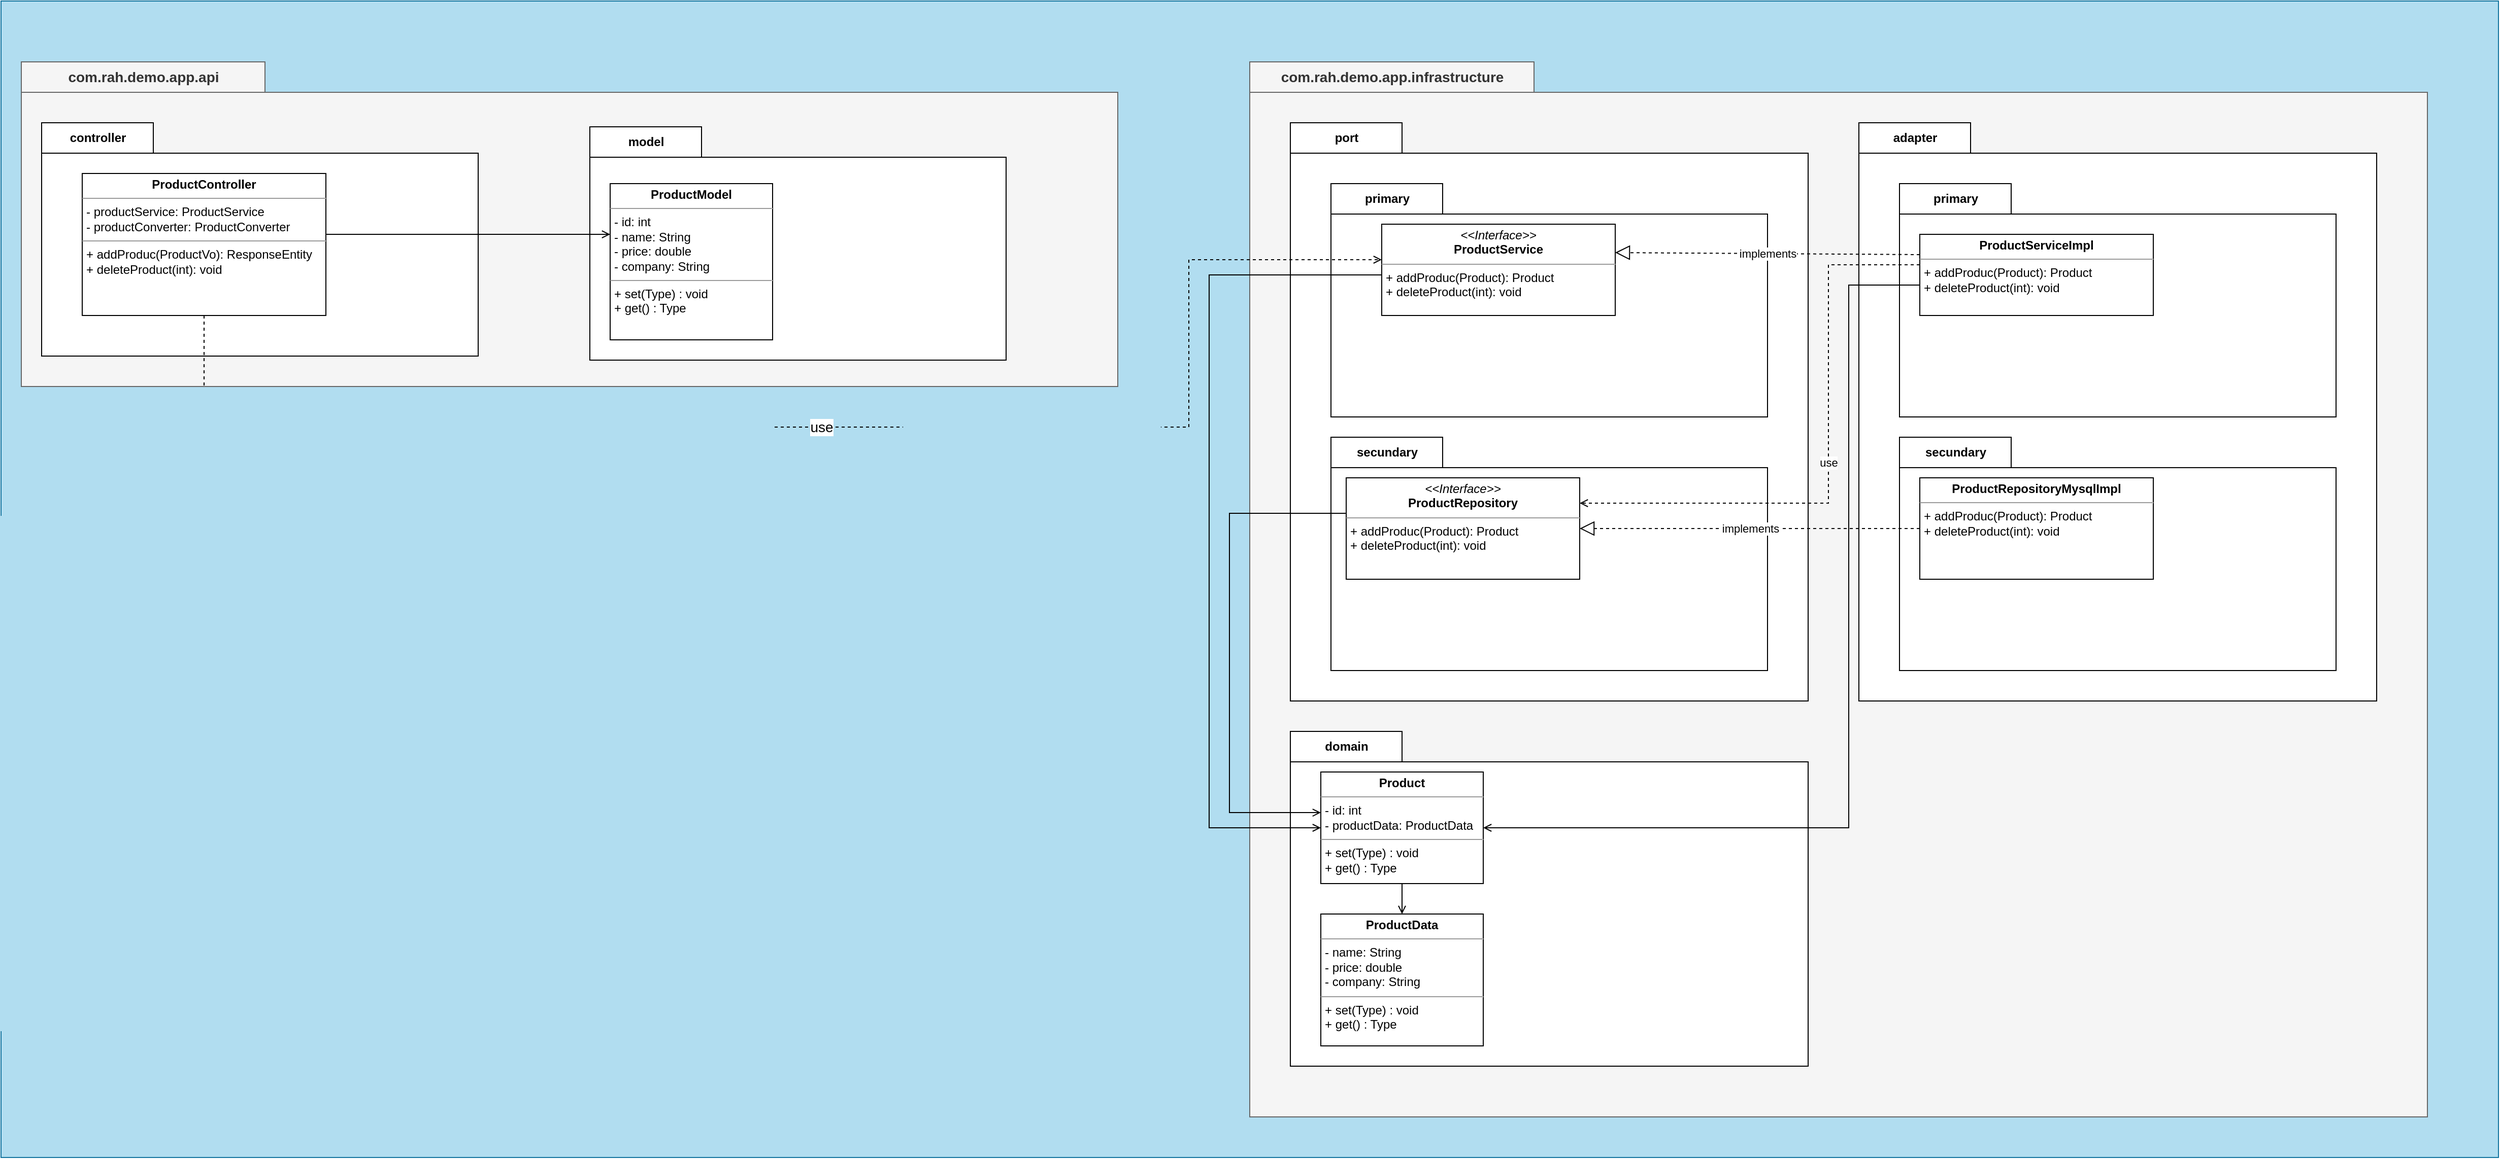 <mxfile version="20.2.6" type="device"><diagram id="azQMexIibcMyH5P7bwB_" name="Página-1"><mxGraphModel dx="5321" dy="2983" grid="1" gridSize="10" guides="1" tooltips="1" connect="1" arrows="1" fold="1" page="1" pageScale="1" pageWidth="1169" pageHeight="827" math="0" shadow="0"><root><mxCell id="0"/><mxCell id="1" parent="0"/><mxCell id="XWc6uxW6ztYkVmtLEoQy-67" value="" style="rounded=0;whiteSpace=wrap;html=1;fontSize=14;fillColor=#b1ddf0;strokeColor=#10739e;" parent="1" vertex="1"><mxGeometry x="-970" y="-680" width="2460" height="1140" as="geometry"/></mxCell><mxCell id="XWc6uxW6ztYkVmtLEoQy-29" value="com.rah.demo.app.infrastructure" style="shape=folder;fontStyle=1;tabWidth=280;tabHeight=30;tabPosition=left;html=1;boundedLbl=1;labelInHeader=1;container=1;collapsible=0;recursiveResize=0;fontSize=14;fillColor=#f5f5f5;fontColor=#333333;strokeColor=#666666;" parent="1" vertex="1"><mxGeometry x="260" y="-620" width="1160" height="1040" as="geometry"/></mxCell><mxCell id="XWc6uxW6ztYkVmtLEoQy-34" value="port" style="shape=folder;fontStyle=1;tabWidth=110;tabHeight=30;tabPosition=left;html=1;boundedLbl=1;labelInHeader=1;container=1;collapsible=0;recursiveResize=0;" parent="XWc6uxW6ztYkVmtLEoQy-29" vertex="1"><mxGeometry x="40" y="60" width="510" height="570" as="geometry"/></mxCell><mxCell id="XWc6uxW6ztYkVmtLEoQy-35" value="primary" style="shape=folder;fontStyle=1;tabWidth=110;tabHeight=30;tabPosition=left;html=1;boundedLbl=1;labelInHeader=1;container=1;collapsible=0;" parent="XWc6uxW6ztYkVmtLEoQy-34" vertex="1"><mxGeometry x="40" y="60" width="430" height="230" as="geometry"/></mxCell><mxCell id="XWc6uxW6ztYkVmtLEoQy-36" value="" style="html=1;strokeColor=none;resizeWidth=1;resizeHeight=1;fillColor=none;part=1;connectable=0;allowArrows=0;deletable=0;" parent="XWc6uxW6ztYkVmtLEoQy-35" vertex="1"><mxGeometry width="430.0" height="161" relative="1" as="geometry"><mxPoint y="30" as="offset"/></mxGeometry></mxCell><mxCell id="XWc6uxW6ztYkVmtLEoQy-44" value="&lt;p style=&quot;margin:0px;margin-top:4px;text-align:center;&quot;&gt;&lt;i&gt;&amp;lt;&amp;lt;Interface&amp;gt;&amp;gt;&lt;/i&gt;&lt;br&gt;&lt;b&gt;ProductService&lt;/b&gt;&lt;/p&gt;&lt;hr size=&quot;1&quot;&gt;&lt;p style=&quot;margin:0px;margin-left:4px;&quot;&gt;&lt;/p&gt;&lt;p style=&quot;margin:0px;margin-left:4px;&quot;&gt;+ addProduc(Product): Product&lt;/p&gt;&lt;p style=&quot;margin:0px;margin-left:4px;&quot;&gt;+ deleteProduct(int): void&lt;br&gt;&lt;/p&gt;" style="verticalAlign=top;align=left;overflow=fill;fontSize=12;fontFamily=Helvetica;html=1;" parent="XWc6uxW6ztYkVmtLEoQy-35" vertex="1"><mxGeometry x="50" y="40" width="230" height="90" as="geometry"/></mxCell><mxCell id="XWc6uxW6ztYkVmtLEoQy-37" value="secundary" style="shape=folder;fontStyle=1;tabWidth=110;tabHeight=30;tabPosition=left;html=1;boundedLbl=1;labelInHeader=1;container=1;collapsible=0;" parent="XWc6uxW6ztYkVmtLEoQy-34" vertex="1"><mxGeometry x="40" y="310" width="430" height="230" as="geometry"/></mxCell><mxCell id="XWc6uxW6ztYkVmtLEoQy-38" value="" style="html=1;strokeColor=none;resizeWidth=1;resizeHeight=1;fillColor=none;part=1;connectable=0;allowArrows=0;deletable=0;" parent="XWc6uxW6ztYkVmtLEoQy-37" vertex="1"><mxGeometry width="430" height="161" relative="1" as="geometry"><mxPoint y="30" as="offset"/></mxGeometry></mxCell><mxCell id="zDMoipeCHXLviugQV8Ar-1" value="&lt;p style=&quot;margin:0px;margin-top:4px;text-align:center;&quot;&gt;&lt;i&gt;&amp;lt;&amp;lt;Interface&amp;gt;&amp;gt;&lt;/i&gt;&lt;br&gt;&lt;b&gt;ProductRepository&lt;/b&gt;&lt;/p&gt;&lt;hr size=&quot;1&quot;&gt;&lt;p style=&quot;margin:0px;margin-left:4px;&quot;&gt;&lt;/p&gt;&lt;p style=&quot;margin:0px;margin-left:4px;&quot;&gt;+ addProduc(Product): Product&lt;/p&gt;&lt;p style=&quot;margin:0px;margin-left:4px;&quot;&gt;+ deleteProduct(int): void&lt;br&gt;&lt;/p&gt;" style="verticalAlign=top;align=left;overflow=fill;fontSize=12;fontFamily=Helvetica;html=1;" parent="XWc6uxW6ztYkVmtLEoQy-37" vertex="1"><mxGeometry x="15" y="40" width="230" height="100" as="geometry"/></mxCell><mxCell id="XWc6uxW6ztYkVmtLEoQy-19" value="adapter" style="shape=folder;fontStyle=1;tabWidth=110;tabHeight=30;tabPosition=left;html=1;boundedLbl=1;labelInHeader=1;container=1;collapsible=0;recursiveResize=0;" parent="XWc6uxW6ztYkVmtLEoQy-29" vertex="1"><mxGeometry x="600" y="60" width="510" height="570" as="geometry"/></mxCell><mxCell id="XWc6uxW6ztYkVmtLEoQy-20" value="primary" style="shape=folder;fontStyle=1;tabWidth=110;tabHeight=30;tabPosition=left;html=1;boundedLbl=1;labelInHeader=1;container=1;collapsible=0;" parent="XWc6uxW6ztYkVmtLEoQy-19" vertex="1"><mxGeometry x="40" y="60" width="430" height="230" as="geometry"/></mxCell><mxCell id="XWc6uxW6ztYkVmtLEoQy-21" value="" style="html=1;strokeColor=none;resizeWidth=1;resizeHeight=1;fillColor=none;part=1;connectable=0;allowArrows=0;deletable=0;" parent="XWc6uxW6ztYkVmtLEoQy-20" vertex="1"><mxGeometry width="430.0" height="161" relative="1" as="geometry"><mxPoint y="30" as="offset"/></mxGeometry></mxCell><mxCell id="XWc6uxW6ztYkVmtLEoQy-59" value="&lt;p style=&quot;margin:0px;margin-top:4px;text-align:center;&quot;&gt;&lt;b&gt;ProductServiceImpl&lt;/b&gt;&lt;/p&gt;&lt;hr size=&quot;1&quot;&gt;&lt;p style=&quot;margin:0px;margin-left:4px;&quot;&gt;&lt;/p&gt;&lt;p style=&quot;margin:0px;margin-left:4px;&quot;&gt;+ addProduc(Product): Product&lt;/p&gt;&lt;p style=&quot;margin:0px;margin-left:4px;&quot;&gt;+ deleteProduct(int): void&lt;br&gt;&lt;/p&gt;" style="verticalAlign=top;align=left;overflow=fill;fontSize=12;fontFamily=Helvetica;html=1;" parent="XWc6uxW6ztYkVmtLEoQy-20" vertex="1"><mxGeometry x="20" y="50" width="230" height="80" as="geometry"/></mxCell><mxCell id="XWc6uxW6ztYkVmtLEoQy-22" value="secundary" style="shape=folder;fontStyle=1;tabWidth=110;tabHeight=30;tabPosition=left;html=1;boundedLbl=1;labelInHeader=1;container=1;collapsible=0;" parent="XWc6uxW6ztYkVmtLEoQy-19" vertex="1"><mxGeometry x="40" y="310" width="430" height="230" as="geometry"/></mxCell><mxCell id="XWc6uxW6ztYkVmtLEoQy-23" value="" style="html=1;strokeColor=none;resizeWidth=1;resizeHeight=1;fillColor=none;part=1;connectable=0;allowArrows=0;deletable=0;" parent="XWc6uxW6ztYkVmtLEoQy-22" vertex="1"><mxGeometry width="430" height="161" relative="1" as="geometry"><mxPoint y="30" as="offset"/></mxGeometry></mxCell><mxCell id="zDMoipeCHXLviugQV8Ar-5" value="&lt;p style=&quot;margin:0px;margin-top:4px;text-align:center;&quot;&gt;&lt;b&gt;ProductRepositoryMysqlImpl&lt;/b&gt;&lt;/p&gt;&lt;hr size=&quot;1&quot;&gt;&lt;p style=&quot;margin:0px;margin-left:4px;&quot;&gt;&lt;/p&gt;&lt;p style=&quot;margin:0px;margin-left:4px;&quot;&gt;+ addProduc(Product): Product&lt;/p&gt;&lt;p style=&quot;margin:0px;margin-left:4px;&quot;&gt;+ deleteProduct(int): void&lt;br&gt;&lt;/p&gt;" style="verticalAlign=top;align=left;overflow=fill;fontSize=12;fontFamily=Helvetica;html=1;" parent="XWc6uxW6ztYkVmtLEoQy-22" vertex="1"><mxGeometry x="20" y="40" width="230" height="100" as="geometry"/></mxCell><mxCell id="XWc6uxW6ztYkVmtLEoQy-39" value="domain" style="shape=folder;fontStyle=1;tabWidth=110;tabHeight=30;tabPosition=left;html=1;boundedLbl=1;labelInHeader=1;container=1;collapsible=0;recursiveResize=0;" parent="XWc6uxW6ztYkVmtLEoQy-29" vertex="1"><mxGeometry x="40" y="660" width="510" height="330" as="geometry"/></mxCell><mxCell id="XWc6uxW6ztYkVmtLEoQy-63" style="edgeStyle=orthogonalEdgeStyle;rounded=0;orthogonalLoop=1;jettySize=auto;html=1;entryX=0.5;entryY=0;entryDx=0;entryDy=0;fontSize=14;endArrow=open;endFill=0;" parent="XWc6uxW6ztYkVmtLEoQy-39" source="XWc6uxW6ztYkVmtLEoQy-46" target="XWc6uxW6ztYkVmtLEoQy-47" edge="1"><mxGeometry relative="1" as="geometry"/></mxCell><mxCell id="XWc6uxW6ztYkVmtLEoQy-46" value="&lt;p style=&quot;margin:0px;margin-top:4px;text-align:center;&quot;&gt;&lt;b&gt;Product&lt;/b&gt;&lt;/p&gt;&lt;hr size=&quot;1&quot;&gt;&lt;p style=&quot;margin:0px;margin-left:4px;&quot;&gt;- id: int&lt;/p&gt;&lt;p style=&quot;margin:0px;margin-left:4px;&quot;&gt;- productData: ProductData&lt;br&gt;&lt;/p&gt;&lt;hr size=&quot;1&quot;&gt;&lt;p style=&quot;margin:0px;margin-left:4px;&quot;&gt;+ set(Type) : void&lt;/p&gt;&lt;p style=&quot;margin:0px;margin-left:4px;&quot;&gt;+ get() : Type&lt;/p&gt;" style="verticalAlign=top;align=left;overflow=fill;fontSize=12;fontFamily=Helvetica;html=1;" parent="XWc6uxW6ztYkVmtLEoQy-39" vertex="1"><mxGeometry x="30" y="40" width="160" height="110" as="geometry"/></mxCell><mxCell id="XWc6uxW6ztYkVmtLEoQy-47" value="&lt;p style=&quot;margin:0px;margin-top:4px;text-align:center;&quot;&gt;&lt;b&gt;ProductData&lt;/b&gt;&lt;/p&gt;&lt;hr size=&quot;1&quot;&gt;&lt;p style=&quot;margin:0px;margin-left:4px;&quot;&gt;- name: String&lt;/p&gt;&lt;p style=&quot;margin:0px;margin-left:4px;&quot;&gt;- price: double&lt;/p&gt;&lt;p style=&quot;margin:0px;margin-left:4px;&quot;&gt;- company: String&lt;/p&gt;&lt;hr size=&quot;1&quot;&gt;&lt;p style=&quot;margin: 0px 0px 0px 4px;&quot;&gt;+ set(Type) : void&lt;/p&gt;&lt;p style=&quot;margin: 0px 0px 0px 4px;&quot;&gt;+ get() : Type&lt;/p&gt;" style="verticalAlign=top;align=left;overflow=fill;fontSize=12;fontFamily=Helvetica;html=1;" parent="XWc6uxW6ztYkVmtLEoQy-39" vertex="1"><mxGeometry x="30" y="180" width="160" height="130" as="geometry"/></mxCell><mxCell id="XWc6uxW6ztYkVmtLEoQy-65" style="edgeStyle=orthogonalEdgeStyle;rounded=0;orthogonalLoop=1;jettySize=auto;html=1;entryX=0;entryY=0.5;entryDx=0;entryDy=0;fontSize=14;endArrow=open;endFill=0;" parent="XWc6uxW6ztYkVmtLEoQy-29" source="XWc6uxW6ztYkVmtLEoQy-44" target="XWc6uxW6ztYkVmtLEoQy-46" edge="1"><mxGeometry relative="1" as="geometry"><Array as="points"><mxPoint x="-40" y="210"/><mxPoint x="-40" y="755"/></Array></mxGeometry></mxCell><mxCell id="XWc6uxW6ztYkVmtLEoQy-66" style="edgeStyle=orthogonalEdgeStyle;rounded=0;orthogonalLoop=1;jettySize=auto;html=1;entryX=1;entryY=0.5;entryDx=0;entryDy=0;fontSize=14;endArrow=open;endFill=0;" parent="XWc6uxW6ztYkVmtLEoQy-29" source="XWc6uxW6ztYkVmtLEoQy-59" target="XWc6uxW6ztYkVmtLEoQy-46" edge="1"><mxGeometry relative="1" as="geometry"><Array as="points"><mxPoint x="590" y="220"/><mxPoint x="590" y="755"/></Array></mxGeometry></mxCell><mxCell id="zDMoipeCHXLviugQV8Ar-3" style="edgeStyle=orthogonalEdgeStyle;rounded=0;orthogonalLoop=1;jettySize=auto;html=1;entryX=0;entryY=0.364;entryDx=0;entryDy=0;entryPerimeter=0;endArrow=open;endFill=0;" parent="XWc6uxW6ztYkVmtLEoQy-29" source="zDMoipeCHXLviugQV8Ar-1" target="XWc6uxW6ztYkVmtLEoQy-46" edge="1"><mxGeometry relative="1" as="geometry"><Array as="points"><mxPoint x="-20" y="445"/><mxPoint x="-20" y="740"/></Array></mxGeometry></mxCell><mxCell id="zDMoipeCHXLviugQV8Ar-7" value="implements" style="endArrow=block;dashed=1;endFill=0;endSize=12;html=1;rounded=0;exitX=0;exitY=0.5;exitDx=0;exitDy=0;" parent="XWc6uxW6ztYkVmtLEoQy-29" source="zDMoipeCHXLviugQV8Ar-5" target="zDMoipeCHXLviugQV8Ar-1" edge="1"><mxGeometry width="160" relative="1" as="geometry"><mxPoint x="570" y="470" as="sourcePoint"/><mxPoint x="730" y="470" as="targetPoint"/></mxGeometry></mxCell><mxCell id="zDMoipeCHXLviugQV8Ar-8" value="implements" style="endArrow=block;dashed=1;endFill=0;endSize=12;html=1;rounded=0;exitX=0;exitY=0.25;exitDx=0;exitDy=0;" parent="XWc6uxW6ztYkVmtLEoQy-29" source="XWc6uxW6ztYkVmtLEoQy-59" edge="1"><mxGeometry width="160" relative="1" as="geometry"><mxPoint x="560" y="280" as="sourcePoint"/><mxPoint x="360" y="188" as="targetPoint"/></mxGeometry></mxCell><mxCell id="zDMoipeCHXLviugQV8Ar-11" value="use" style="edgeStyle=orthogonalEdgeStyle;rounded=0;orthogonalLoop=1;jettySize=auto;html=1;entryX=1;entryY=0.25;entryDx=0;entryDy=0;dashed=1;endArrow=open;endFill=0;" parent="XWc6uxW6ztYkVmtLEoQy-29" source="XWc6uxW6ztYkVmtLEoQy-59" target="zDMoipeCHXLviugQV8Ar-1" edge="1"><mxGeometry relative="1" as="geometry"><Array as="points"><mxPoint x="570" y="200"/><mxPoint x="570" y="435"/></Array></mxGeometry></mxCell><mxCell id="XWc6uxW6ztYkVmtLEoQy-4" value="com.rah.demo.app.api" style="shape=folder;fontStyle=1;tabWidth=240;tabHeight=30;tabPosition=left;html=1;boundedLbl=1;labelInHeader=1;container=1;collapsible=0;recursiveResize=0;fontSize=14;fillColor=#f5f5f5;fontColor=#333333;strokeColor=#666666;" parent="1" vertex="1"><mxGeometry x="-950" y="-620" width="1080" height="320" as="geometry"/></mxCell><mxCell id="XWc6uxW6ztYkVmtLEoQy-8" value="controller" style="shape=folder;fontStyle=1;tabWidth=110;tabHeight=30;tabPosition=left;html=1;boundedLbl=1;labelInHeader=1;container=1;collapsible=0;" parent="XWc6uxW6ztYkVmtLEoQy-4" vertex="1"><mxGeometry x="20" y="60" width="430" height="230" as="geometry"/></mxCell><mxCell id="XWc6uxW6ztYkVmtLEoQy-9" value="" style="html=1;strokeColor=none;resizeWidth=1;resizeHeight=1;fillColor=none;part=1;connectable=0;allowArrows=0;deletable=0;" parent="XWc6uxW6ztYkVmtLEoQy-8" vertex="1"><mxGeometry width="430.0" height="161" relative="1" as="geometry"><mxPoint y="30" as="offset"/></mxGeometry></mxCell><mxCell id="XWc6uxW6ztYkVmtLEoQy-52" value="&lt;p style=&quot;margin:0px;margin-top:4px;text-align:center;&quot;&gt;&lt;b&gt;ProductController&lt;/b&gt;&lt;/p&gt;&lt;hr size=&quot;1&quot;&gt;&lt;p style=&quot;margin:0px;margin-left:4px;&quot;&gt;- productService: ProductService&lt;/p&gt;&lt;p style=&quot;margin:0px;margin-left:4px;&quot;&gt;- productConverter: ProductConverter&lt;/p&gt;&lt;hr size=&quot;1&quot;&gt;&lt;p style=&quot;margin:0px;margin-left:4px;&quot;&gt;+ addProduc(ProductVo): ResponseEntity&lt;/p&gt;&lt;p style=&quot;margin:0px;margin-left:4px;&quot;&gt;+ deleteProduct(int): void&lt;/p&gt;" style="verticalAlign=top;align=left;overflow=fill;fontSize=12;fontFamily=Helvetica;html=1;" parent="XWc6uxW6ztYkVmtLEoQy-8" vertex="1"><mxGeometry x="40" y="50" width="240" height="140" as="geometry"/></mxCell><mxCell id="XWc6uxW6ztYkVmtLEoQy-12" value="model" style="shape=folder;fontStyle=1;tabWidth=110;tabHeight=30;tabPosition=left;html=1;boundedLbl=1;labelInHeader=1;container=1;collapsible=0;" parent="XWc6uxW6ztYkVmtLEoQy-4" vertex="1"><mxGeometry x="560" y="64" width="410" height="230" as="geometry"/></mxCell><mxCell id="XWc6uxW6ztYkVmtLEoQy-13" value="" style="html=1;strokeColor=none;resizeWidth=1;resizeHeight=1;fillColor=none;part=1;connectable=0;allowArrows=0;deletable=0;" parent="XWc6uxW6ztYkVmtLEoQy-12" vertex="1"><mxGeometry width="410" height="161" relative="1" as="geometry"><mxPoint y="30" as="offset"/></mxGeometry></mxCell><mxCell id="XWc6uxW6ztYkVmtLEoQy-55" value="&lt;p style=&quot;margin:0px;margin-top:4px;text-align:center;&quot;&gt;&lt;b&gt;ProductModel&lt;/b&gt;&lt;/p&gt;&lt;hr size=&quot;1&quot;&gt;&lt;p style=&quot;margin:0px;margin-left:4px;&quot;&gt;- id: int&lt;/p&gt;&lt;p style=&quot;margin:0px;margin-left:4px;&quot;&gt;- name: String&lt;/p&gt;&lt;p style=&quot;margin:0px;margin-left:4px;&quot;&gt;- price: double&lt;/p&gt;&lt;p style=&quot;margin:0px;margin-left:4px;&quot;&gt;- company: String&lt;/p&gt;&lt;hr size=&quot;1&quot;&gt;&lt;p style=&quot;margin: 0px 0px 0px 4px;&quot;&gt;+ set(Type) : void&lt;/p&gt;&lt;p style=&quot;margin: 0px 0px 0px 4px;&quot;&gt;+ get() : Type&lt;/p&gt;" style="verticalAlign=top;align=left;overflow=fill;fontSize=12;fontFamily=Helvetica;html=1;" parent="XWc6uxW6ztYkVmtLEoQy-12" vertex="1"><mxGeometry x="20" y="56" width="160" height="154" as="geometry"/></mxCell><mxCell id="XWc6uxW6ztYkVmtLEoQy-56" style="edgeStyle=orthogonalEdgeStyle;rounded=0;orthogonalLoop=1;jettySize=auto;html=1;fontSize=14;endArrow=open;endFill=0;" parent="XWc6uxW6ztYkVmtLEoQy-4" source="XWc6uxW6ztYkVmtLEoQy-52" target="XWc6uxW6ztYkVmtLEoQy-55" edge="1"><mxGeometry relative="1" as="geometry"><Array as="points"><mxPoint x="510" y="170"/><mxPoint x="510" y="170"/></Array></mxGeometry></mxCell><mxCell id="XWc6uxW6ztYkVmtLEoQy-57" value="use" style="edgeStyle=orthogonalEdgeStyle;rounded=0;orthogonalLoop=1;jettySize=auto;html=1;fontSize=14;endArrow=open;endFill=0;dashed=1;" parent="1" source="XWc6uxW6ztYkVmtLEoQy-52" target="XWc6uxW6ztYkVmtLEoQy-44" edge="1"><mxGeometry relative="1" as="geometry"><Array as="points"><mxPoint x="-770" y="-260"/><mxPoint x="200" y="-260"/><mxPoint x="200" y="-425"/></Array></mxGeometry></mxCell></root></mxGraphModel></diagram></mxfile>